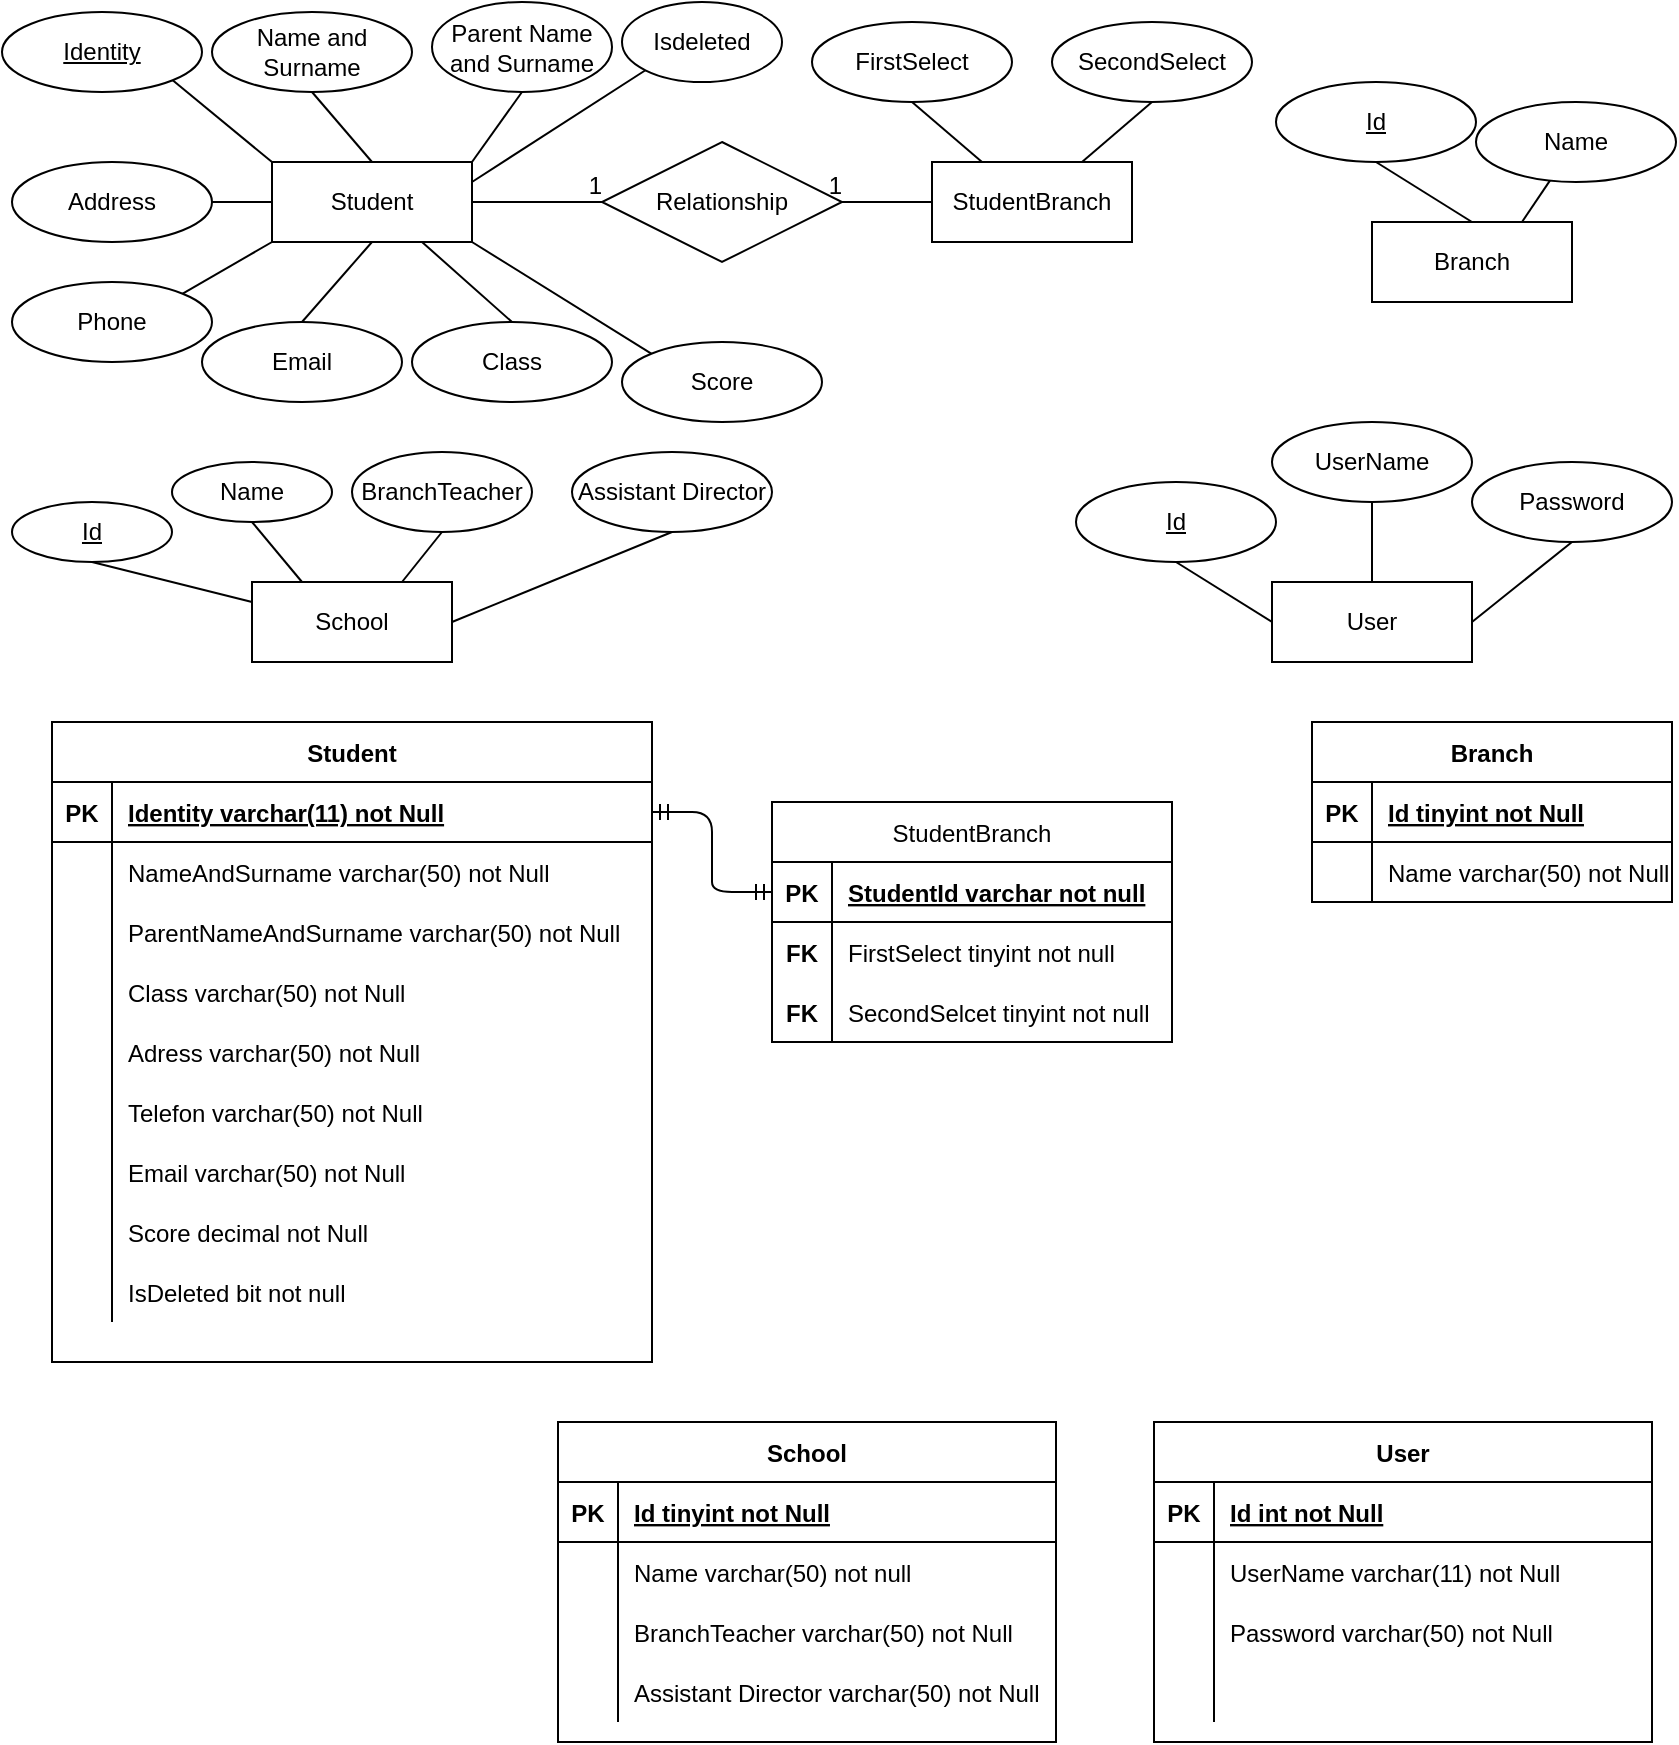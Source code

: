 <mxfile version="14.8.5" type="device"><diagram id="R2lEEEUBdFMjLlhIrx00" name="Page-1"><mxGraphModel dx="1038" dy="579" grid="1" gridSize="10" guides="1" tooltips="1" connect="1" arrows="1" fold="1" page="1" pageScale="1" pageWidth="850" pageHeight="1100" math="0" shadow="0" extFonts="Permanent Marker^https://fonts.googleapis.com/css?family=Permanent+Marker"><root><mxCell id="0"/><mxCell id="1" parent="0"/><mxCell id="97De8J7wqpMZBwGuf4JC-1" value="Student" style="whiteSpace=wrap;html=1;align=center;" parent="1" vertex="1"><mxGeometry x="140" y="90" width="100" height="40" as="geometry"/></mxCell><mxCell id="97De8J7wqpMZBwGuf4JC-2" value="Identity" style="ellipse;whiteSpace=wrap;html=1;align=center;fontStyle=4;" parent="1" vertex="1"><mxGeometry x="5" y="15" width="100" height="40" as="geometry"/></mxCell><mxCell id="97De8J7wqpMZBwGuf4JC-3" value="" style="endArrow=none;html=1;rounded=0;exitX=1;exitY=1;exitDx=0;exitDy=0;entryX=0;entryY=0;entryDx=0;entryDy=0;" parent="1" source="97De8J7wqpMZBwGuf4JC-2" target="97De8J7wqpMZBwGuf4JC-1" edge="1"><mxGeometry relative="1" as="geometry"><mxPoint x="340" y="200" as="sourcePoint"/><mxPoint x="500" y="200" as="targetPoint"/></mxGeometry></mxCell><mxCell id="97De8J7wqpMZBwGuf4JC-4" value="Name and Surname" style="ellipse;whiteSpace=wrap;html=1;align=center;" parent="1" vertex="1"><mxGeometry x="110" y="15" width="100" height="40" as="geometry"/></mxCell><mxCell id="97De8J7wqpMZBwGuf4JC-5" value="" style="endArrow=none;html=1;rounded=0;exitX=0.5;exitY=0;exitDx=0;exitDy=0;entryX=0.5;entryY=1;entryDx=0;entryDy=0;" parent="1" source="97De8J7wqpMZBwGuf4JC-1" target="97De8J7wqpMZBwGuf4JC-4" edge="1"><mxGeometry relative="1" as="geometry"><mxPoint x="340" y="200" as="sourcePoint"/><mxPoint x="500" y="200" as="targetPoint"/></mxGeometry></mxCell><mxCell id="97De8J7wqpMZBwGuf4JC-6" value="Parent Name and Surname" style="ellipse;whiteSpace=wrap;html=1;align=center;" parent="1" vertex="1"><mxGeometry x="220" y="10" width="90" height="45" as="geometry"/></mxCell><mxCell id="97De8J7wqpMZBwGuf4JC-7" value="" style="endArrow=none;html=1;rounded=0;exitX=1;exitY=0;exitDx=0;exitDy=0;entryX=0.5;entryY=1;entryDx=0;entryDy=0;" parent="1" source="97De8J7wqpMZBwGuf4JC-1" target="97De8J7wqpMZBwGuf4JC-6" edge="1"><mxGeometry relative="1" as="geometry"><mxPoint x="340" y="190" as="sourcePoint"/><mxPoint x="500" y="190" as="targetPoint"/></mxGeometry></mxCell><mxCell id="97De8J7wqpMZBwGuf4JC-8" value="Address" style="ellipse;whiteSpace=wrap;html=1;align=center;" parent="1" vertex="1"><mxGeometry x="10" y="90" width="100" height="40" as="geometry"/></mxCell><mxCell id="97De8J7wqpMZBwGuf4JC-9" value="" style="endArrow=none;html=1;rounded=0;exitX=1;exitY=0.5;exitDx=0;exitDy=0;entryX=0;entryY=0.5;entryDx=0;entryDy=0;" parent="1" source="97De8J7wqpMZBwGuf4JC-8" target="97De8J7wqpMZBwGuf4JC-1" edge="1"><mxGeometry relative="1" as="geometry"><mxPoint x="340" y="190" as="sourcePoint"/><mxPoint x="150" y="130" as="targetPoint"/></mxGeometry></mxCell><mxCell id="97De8J7wqpMZBwGuf4JC-10" value="Phone" style="ellipse;whiteSpace=wrap;html=1;align=center;" parent="1" vertex="1"><mxGeometry x="10" y="150" width="100" height="40" as="geometry"/></mxCell><mxCell id="97De8J7wqpMZBwGuf4JC-11" value="Email" style="ellipse;whiteSpace=wrap;html=1;align=center;" parent="1" vertex="1"><mxGeometry x="105" y="170" width="100" height="40" as="geometry"/></mxCell><mxCell id="97De8J7wqpMZBwGuf4JC-12" value="" style="endArrow=none;html=1;rounded=0;exitX=1;exitY=0;exitDx=0;exitDy=0;entryX=0;entryY=1;entryDx=0;entryDy=0;" parent="1" source="97De8J7wqpMZBwGuf4JC-10" target="97De8J7wqpMZBwGuf4JC-1" edge="1"><mxGeometry relative="1" as="geometry"><mxPoint x="340" y="190" as="sourcePoint"/><mxPoint x="500" y="190" as="targetPoint"/></mxGeometry></mxCell><mxCell id="97De8J7wqpMZBwGuf4JC-13" value="" style="endArrow=none;html=1;rounded=0;exitX=0.5;exitY=0;exitDx=0;exitDy=0;entryX=0.5;entryY=1;entryDx=0;entryDy=0;" parent="1" source="97De8J7wqpMZBwGuf4JC-11" target="97De8J7wqpMZBwGuf4JC-1" edge="1"><mxGeometry relative="1" as="geometry"><mxPoint x="340" y="190" as="sourcePoint"/><mxPoint x="500" y="190" as="targetPoint"/></mxGeometry></mxCell><mxCell id="97De8J7wqpMZBwGuf4JC-14" value="Branch" style="whiteSpace=wrap;html=1;align=center;" parent="1" vertex="1"><mxGeometry x="690" y="120" width="100" height="40" as="geometry"/></mxCell><mxCell id="97De8J7wqpMZBwGuf4JC-15" value="Id" style="ellipse;whiteSpace=wrap;html=1;align=center;fontStyle=4;" parent="1" vertex="1"><mxGeometry x="642" y="50" width="100" height="40" as="geometry"/></mxCell><mxCell id="97De8J7wqpMZBwGuf4JC-16" value="" style="endArrow=none;html=1;rounded=0;exitX=0.5;exitY=1;exitDx=0;exitDy=0;entryX=0.5;entryY=0;entryDx=0;entryDy=0;" parent="1" source="97De8J7wqpMZBwGuf4JC-15" target="97De8J7wqpMZBwGuf4JC-14" edge="1"><mxGeometry relative="1" as="geometry"><mxPoint x="340" y="180" as="sourcePoint"/><mxPoint x="500" y="180" as="targetPoint"/></mxGeometry></mxCell><mxCell id="97De8J7wqpMZBwGuf4JC-17" value="Name" style="ellipse;whiteSpace=wrap;html=1;align=center;" parent="1" vertex="1"><mxGeometry x="742" y="60" width="100" height="40" as="geometry"/></mxCell><mxCell id="97De8J7wqpMZBwGuf4JC-18" value="" style="endArrow=none;html=1;rounded=0;exitX=0.75;exitY=0;exitDx=0;exitDy=0;" parent="1" source="97De8J7wqpMZBwGuf4JC-14" target="97De8J7wqpMZBwGuf4JC-17" edge="1"><mxGeometry relative="1" as="geometry"><mxPoint x="340" y="180" as="sourcePoint"/><mxPoint x="500" y="180" as="targetPoint"/></mxGeometry></mxCell><mxCell id="97De8J7wqpMZBwGuf4JC-25" value="FirstSelect" style="ellipse;whiteSpace=wrap;html=1;align=center;" parent="1" vertex="1"><mxGeometry x="410" y="20" width="100" height="40" as="geometry"/></mxCell><mxCell id="97De8J7wqpMZBwGuf4JC-26" value="SecondSelect" style="ellipse;whiteSpace=wrap;html=1;align=center;" parent="1" vertex="1"><mxGeometry x="530" y="20" width="100" height="40" as="geometry"/></mxCell><mxCell id="97De8J7wqpMZBwGuf4JC-27" value="" style="endArrow=none;html=1;rounded=0;entryX=0.5;entryY=1;entryDx=0;entryDy=0;exitX=0.25;exitY=0;exitDx=0;exitDy=0;" parent="1" source="XwxgUfTEOvH35f6z89Vo-7" target="97De8J7wqpMZBwGuf4JC-25" edge="1"><mxGeometry relative="1" as="geometry"><mxPoint x="464" y="80" as="sourcePoint"/><mxPoint x="442" y="60" as="targetPoint"/></mxGeometry></mxCell><mxCell id="97De8J7wqpMZBwGuf4JC-28" value="" style="endArrow=none;html=1;rounded=0;exitX=0.75;exitY=0;exitDx=0;exitDy=0;entryX=0.5;entryY=1;entryDx=0;entryDy=0;" parent="1" source="XwxgUfTEOvH35f6z89Vo-7" target="97De8J7wqpMZBwGuf4JC-26" edge="1"><mxGeometry relative="1" as="geometry"><mxPoint x="512.0" y="95" as="sourcePoint"/><mxPoint x="540" y="70" as="targetPoint"/></mxGeometry></mxCell><mxCell id="97De8J7wqpMZBwGuf4JC-31" value="Class" style="ellipse;whiteSpace=wrap;html=1;align=center;" parent="1" vertex="1"><mxGeometry x="210" y="170" width="100" height="40" as="geometry"/></mxCell><mxCell id="97De8J7wqpMZBwGuf4JC-32" value="" style="endArrow=none;html=1;rounded=0;entryX=0.5;entryY=0;entryDx=0;entryDy=0;exitX=0.75;exitY=1;exitDx=0;exitDy=0;" parent="1" source="97De8J7wqpMZBwGuf4JC-1" target="97De8J7wqpMZBwGuf4JC-31" edge="1"><mxGeometry relative="1" as="geometry"><mxPoint x="250" y="140" as="sourcePoint"/><mxPoint x="290" y="150" as="targetPoint"/></mxGeometry></mxCell><mxCell id="97De8J7wqpMZBwGuf4JC-33" value="School" style="whiteSpace=wrap;html=1;align=center;" parent="1" vertex="1"><mxGeometry x="130" y="300" width="100" height="40" as="geometry"/></mxCell><mxCell id="97De8J7wqpMZBwGuf4JC-34" value="Id" style="ellipse;whiteSpace=wrap;html=1;align=center;fontStyle=4;" parent="1" vertex="1"><mxGeometry x="10" y="260" width="80" height="30" as="geometry"/></mxCell><mxCell id="97De8J7wqpMZBwGuf4JC-35" value="Name" style="ellipse;whiteSpace=wrap;html=1;align=center;" parent="1" vertex="1"><mxGeometry x="90" y="240" width="80" height="30" as="geometry"/></mxCell><mxCell id="97De8J7wqpMZBwGuf4JC-36" value="BranchTeacher" style="ellipse;whiteSpace=wrap;html=1;align=center;" parent="1" vertex="1"><mxGeometry x="180" y="235" width="90" height="40" as="geometry"/></mxCell><mxCell id="97De8J7wqpMZBwGuf4JC-37" value="Assistant Director" style="ellipse;whiteSpace=wrap;html=1;align=center;" parent="1" vertex="1"><mxGeometry x="290" y="235" width="100" height="40" as="geometry"/></mxCell><mxCell id="97De8J7wqpMZBwGuf4JC-38" value="" style="endArrow=none;html=1;rounded=0;exitX=0.5;exitY=1;exitDx=0;exitDy=0;entryX=0;entryY=0.25;entryDx=0;entryDy=0;" parent="1" source="97De8J7wqpMZBwGuf4JC-34" target="97De8J7wqpMZBwGuf4JC-33" edge="1"><mxGeometry relative="1" as="geometry"><mxPoint x="340" y="280" as="sourcePoint"/><mxPoint x="500" y="280" as="targetPoint"/></mxGeometry></mxCell><mxCell id="97De8J7wqpMZBwGuf4JC-39" value="" style="endArrow=none;html=1;rounded=0;exitX=0.25;exitY=0;exitDx=0;exitDy=0;entryX=0.5;entryY=1;entryDx=0;entryDy=0;" parent="1" source="97De8J7wqpMZBwGuf4JC-33" target="97De8J7wqpMZBwGuf4JC-35" edge="1"><mxGeometry relative="1" as="geometry"><mxPoint x="340" y="280" as="sourcePoint"/><mxPoint x="500" y="280" as="targetPoint"/></mxGeometry></mxCell><mxCell id="97De8J7wqpMZBwGuf4JC-40" value="" style="endArrow=none;html=1;rounded=0;entryX=0.5;entryY=1;entryDx=0;entryDy=0;exitX=0.75;exitY=0;exitDx=0;exitDy=0;" parent="1" source="97De8J7wqpMZBwGuf4JC-33" target="97De8J7wqpMZBwGuf4JC-36" edge="1"><mxGeometry relative="1" as="geometry"><mxPoint x="200" y="290" as="sourcePoint"/><mxPoint x="220" y="280" as="targetPoint"/></mxGeometry></mxCell><mxCell id="97De8J7wqpMZBwGuf4JC-41" value="" style="endArrow=none;html=1;rounded=0;exitX=1;exitY=0.5;exitDx=0;exitDy=0;entryX=0.5;entryY=1;entryDx=0;entryDy=0;" parent="1" source="97De8J7wqpMZBwGuf4JC-33" target="97De8J7wqpMZBwGuf4JC-37" edge="1"><mxGeometry relative="1" as="geometry"><mxPoint x="340" y="280" as="sourcePoint"/><mxPoint x="500" y="280" as="targetPoint"/></mxGeometry></mxCell><mxCell id="97De8J7wqpMZBwGuf4JC-42" value="Student" style="shape=table;startSize=30;container=1;collapsible=1;childLayout=tableLayout;fixedRows=1;rowLines=0;fontStyle=1;align=center;resizeLast=1;" parent="1" vertex="1"><mxGeometry x="30" y="370" width="300" height="320" as="geometry"/></mxCell><mxCell id="97De8J7wqpMZBwGuf4JC-43" value="" style="shape=partialRectangle;collapsible=0;dropTarget=0;pointerEvents=0;fillColor=none;top=0;left=0;bottom=1;right=0;points=[[0,0.5],[1,0.5]];portConstraint=eastwest;" parent="97De8J7wqpMZBwGuf4JC-42" vertex="1"><mxGeometry y="30" width="300" height="30" as="geometry"/></mxCell><mxCell id="97De8J7wqpMZBwGuf4JC-44" value="PK" style="shape=partialRectangle;connectable=0;fillColor=none;top=0;left=0;bottom=0;right=0;fontStyle=1;overflow=hidden;" parent="97De8J7wqpMZBwGuf4JC-43" vertex="1"><mxGeometry width="30" height="30" as="geometry"/></mxCell><mxCell id="97De8J7wqpMZBwGuf4JC-45" value="Identity varchar(11) not Null" style="shape=partialRectangle;connectable=0;fillColor=none;top=0;left=0;bottom=0;right=0;align=left;spacingLeft=6;fontStyle=5;overflow=hidden;" parent="97De8J7wqpMZBwGuf4JC-43" vertex="1"><mxGeometry x="30" width="270" height="30" as="geometry"/></mxCell><mxCell id="97De8J7wqpMZBwGuf4JC-46" value="" style="shape=partialRectangle;collapsible=0;dropTarget=0;pointerEvents=0;fillColor=none;top=0;left=0;bottom=0;right=0;points=[[0,0.5],[1,0.5]];portConstraint=eastwest;" parent="97De8J7wqpMZBwGuf4JC-42" vertex="1"><mxGeometry y="60" width="300" height="30" as="geometry"/></mxCell><mxCell id="97De8J7wqpMZBwGuf4JC-47" value="" style="shape=partialRectangle;connectable=0;fillColor=none;top=0;left=0;bottom=0;right=0;editable=1;overflow=hidden;" parent="97De8J7wqpMZBwGuf4JC-46" vertex="1"><mxGeometry width="30" height="30" as="geometry"/></mxCell><mxCell id="97De8J7wqpMZBwGuf4JC-48" value="NameAndSurname varchar(50) not Null" style="shape=partialRectangle;connectable=0;fillColor=none;top=0;left=0;bottom=0;right=0;align=left;spacingLeft=6;overflow=hidden;" parent="97De8J7wqpMZBwGuf4JC-46" vertex="1"><mxGeometry x="30" width="270" height="30" as="geometry"/></mxCell><mxCell id="97De8J7wqpMZBwGuf4JC-49" value="" style="shape=partialRectangle;collapsible=0;dropTarget=0;pointerEvents=0;fillColor=none;top=0;left=0;bottom=0;right=0;points=[[0,0.5],[1,0.5]];portConstraint=eastwest;" parent="97De8J7wqpMZBwGuf4JC-42" vertex="1"><mxGeometry y="90" width="300" height="30" as="geometry"/></mxCell><mxCell id="97De8J7wqpMZBwGuf4JC-50" value="" style="shape=partialRectangle;connectable=0;fillColor=none;top=0;left=0;bottom=0;right=0;editable=1;overflow=hidden;" parent="97De8J7wqpMZBwGuf4JC-49" vertex="1"><mxGeometry width="30" height="30" as="geometry"/></mxCell><mxCell id="97De8J7wqpMZBwGuf4JC-51" value="ParentNameAndSurname varchar(50) not Null" style="shape=partialRectangle;connectable=0;fillColor=none;top=0;left=0;bottom=0;right=0;align=left;spacingLeft=6;overflow=hidden;" parent="97De8J7wqpMZBwGuf4JC-49" vertex="1"><mxGeometry x="30" width="270" height="30" as="geometry"/></mxCell><mxCell id="97De8J7wqpMZBwGuf4JC-52" value="" style="shape=partialRectangle;collapsible=0;dropTarget=0;pointerEvents=0;fillColor=none;top=0;left=0;bottom=0;right=0;points=[[0,0.5],[1,0.5]];portConstraint=eastwest;" parent="97De8J7wqpMZBwGuf4JC-42" vertex="1"><mxGeometry y="120" width="300" height="30" as="geometry"/></mxCell><mxCell id="97De8J7wqpMZBwGuf4JC-53" value="" style="shape=partialRectangle;connectable=0;fillColor=none;top=0;left=0;bottom=0;right=0;editable=1;overflow=hidden;" parent="97De8J7wqpMZBwGuf4JC-52" vertex="1"><mxGeometry width="30" height="30" as="geometry"/></mxCell><mxCell id="97De8J7wqpMZBwGuf4JC-54" value="Class varchar(50) not Null" style="shape=partialRectangle;connectable=0;fillColor=none;top=0;left=0;bottom=0;right=0;align=left;spacingLeft=6;overflow=hidden;" parent="97De8J7wqpMZBwGuf4JC-52" vertex="1"><mxGeometry x="30" width="270" height="30" as="geometry"/></mxCell><mxCell id="97De8J7wqpMZBwGuf4JC-55" value="" style="shape=partialRectangle;collapsible=0;dropTarget=0;pointerEvents=0;fillColor=none;top=0;left=0;bottom=0;right=0;points=[[0,0.5],[1,0.5]];portConstraint=eastwest;" parent="97De8J7wqpMZBwGuf4JC-42" vertex="1"><mxGeometry y="150" width="300" height="30" as="geometry"/></mxCell><mxCell id="97De8J7wqpMZBwGuf4JC-56" value="" style="shape=partialRectangle;connectable=0;fillColor=none;top=0;left=0;bottom=0;right=0;editable=1;overflow=hidden;" parent="97De8J7wqpMZBwGuf4JC-55" vertex="1"><mxGeometry width="30" height="30" as="geometry"/></mxCell><mxCell id="97De8J7wqpMZBwGuf4JC-57" value="Adress varchar(50) not Null" style="shape=partialRectangle;connectable=0;fillColor=none;top=0;left=0;bottom=0;right=0;align=left;spacingLeft=6;overflow=hidden;" parent="97De8J7wqpMZBwGuf4JC-55" vertex="1"><mxGeometry x="30" width="270" height="30" as="geometry"/></mxCell><mxCell id="97De8J7wqpMZBwGuf4JC-58" value="" style="shape=partialRectangle;collapsible=0;dropTarget=0;pointerEvents=0;fillColor=none;top=0;left=0;bottom=0;right=0;points=[[0,0.5],[1,0.5]];portConstraint=eastwest;" parent="97De8J7wqpMZBwGuf4JC-42" vertex="1"><mxGeometry y="180" width="300" height="30" as="geometry"/></mxCell><mxCell id="97De8J7wqpMZBwGuf4JC-59" value="" style="shape=partialRectangle;connectable=0;fillColor=none;top=0;left=0;bottom=0;right=0;editable=1;overflow=hidden;" parent="97De8J7wqpMZBwGuf4JC-58" vertex="1"><mxGeometry width="30" height="30" as="geometry"/></mxCell><mxCell id="97De8J7wqpMZBwGuf4JC-60" value="Telefon varchar(50) not Null" style="shape=partialRectangle;connectable=0;fillColor=none;top=0;left=0;bottom=0;right=0;align=left;spacingLeft=6;overflow=hidden;" parent="97De8J7wqpMZBwGuf4JC-58" vertex="1"><mxGeometry x="30" width="270" height="30" as="geometry"/></mxCell><mxCell id="97De8J7wqpMZBwGuf4JC-61" value="" style="shape=partialRectangle;collapsible=0;dropTarget=0;pointerEvents=0;fillColor=none;top=0;left=0;bottom=0;right=0;points=[[0,0.5],[1,0.5]];portConstraint=eastwest;" parent="97De8J7wqpMZBwGuf4JC-42" vertex="1"><mxGeometry y="210" width="300" height="30" as="geometry"/></mxCell><mxCell id="97De8J7wqpMZBwGuf4JC-62" value="" style="shape=partialRectangle;connectable=0;fillColor=none;top=0;left=0;bottom=0;right=0;editable=1;overflow=hidden;" parent="97De8J7wqpMZBwGuf4JC-61" vertex="1"><mxGeometry width="30" height="30" as="geometry"/></mxCell><mxCell id="97De8J7wqpMZBwGuf4JC-63" value="Email varchar(50) not Null" style="shape=partialRectangle;connectable=0;fillColor=none;top=0;left=0;bottom=0;right=0;align=left;spacingLeft=6;overflow=hidden;" parent="97De8J7wqpMZBwGuf4JC-61" vertex="1"><mxGeometry x="30" width="270" height="30" as="geometry"/></mxCell><mxCell id="vml99nLwDHOXrEJTXJeu-4" value="" style="shape=partialRectangle;collapsible=0;dropTarget=0;pointerEvents=0;fillColor=none;top=0;left=0;bottom=0;right=0;points=[[0,0.5],[1,0.5]];portConstraint=eastwest;" parent="97De8J7wqpMZBwGuf4JC-42" vertex="1"><mxGeometry y="240" width="300" height="30" as="geometry"/></mxCell><mxCell id="vml99nLwDHOXrEJTXJeu-5" value="" style="shape=partialRectangle;connectable=0;fillColor=none;top=0;left=0;bottom=0;right=0;editable=1;overflow=hidden;" parent="vml99nLwDHOXrEJTXJeu-4" vertex="1"><mxGeometry width="30" height="30" as="geometry"/></mxCell><mxCell id="vml99nLwDHOXrEJTXJeu-6" value="Score decimal not Null" style="shape=partialRectangle;connectable=0;fillColor=none;top=0;left=0;bottom=0;right=0;align=left;spacingLeft=6;overflow=hidden;" parent="vml99nLwDHOXrEJTXJeu-4" vertex="1"><mxGeometry x="30" width="270" height="30" as="geometry"/></mxCell><mxCell id="97De8J7wqpMZBwGuf4JC-107" value="" style="shape=partialRectangle;collapsible=0;dropTarget=0;pointerEvents=0;fillColor=none;top=0;left=0;bottom=0;right=0;points=[[0,0.5],[1,0.5]];portConstraint=eastwest;" parent="97De8J7wqpMZBwGuf4JC-42" vertex="1"><mxGeometry y="270" width="300" height="30" as="geometry"/></mxCell><mxCell id="97De8J7wqpMZBwGuf4JC-108" value="" style="shape=partialRectangle;connectable=0;fillColor=none;top=0;left=0;bottom=0;right=0;editable=1;overflow=hidden;fontStyle=1" parent="97De8J7wqpMZBwGuf4JC-107" vertex="1"><mxGeometry width="30" height="30" as="geometry"/></mxCell><mxCell id="97De8J7wqpMZBwGuf4JC-109" value="IsDeleted bit not null" style="shape=partialRectangle;connectable=0;fillColor=none;top=0;left=0;bottom=0;right=0;align=left;spacingLeft=6;overflow=hidden;" parent="97De8J7wqpMZBwGuf4JC-107" vertex="1"><mxGeometry x="30" width="270" height="30" as="geometry"/></mxCell><mxCell id="97De8J7wqpMZBwGuf4JC-64" value="Branch" style="shape=table;startSize=30;container=1;collapsible=1;childLayout=tableLayout;fixedRows=1;rowLines=0;fontStyle=1;align=center;resizeLast=1;" parent="1" vertex="1"><mxGeometry x="660" y="370" width="180" height="90" as="geometry"/></mxCell><mxCell id="97De8J7wqpMZBwGuf4JC-65" value="" style="shape=partialRectangle;collapsible=0;dropTarget=0;pointerEvents=0;fillColor=none;top=0;left=0;bottom=1;right=0;points=[[0,0.5],[1,0.5]];portConstraint=eastwest;" parent="97De8J7wqpMZBwGuf4JC-64" vertex="1"><mxGeometry y="30" width="180" height="30" as="geometry"/></mxCell><mxCell id="97De8J7wqpMZBwGuf4JC-66" value="PK" style="shape=partialRectangle;connectable=0;fillColor=none;top=0;left=0;bottom=0;right=0;fontStyle=1;overflow=hidden;" parent="97De8J7wqpMZBwGuf4JC-65" vertex="1"><mxGeometry width="30" height="30" as="geometry"/></mxCell><mxCell id="97De8J7wqpMZBwGuf4JC-67" value="Id tinyint not Null" style="shape=partialRectangle;connectable=0;fillColor=none;top=0;left=0;bottom=0;right=0;align=left;spacingLeft=6;fontStyle=5;overflow=hidden;" parent="97De8J7wqpMZBwGuf4JC-65" vertex="1"><mxGeometry x="30" width="150" height="30" as="geometry"/></mxCell><mxCell id="97De8J7wqpMZBwGuf4JC-68" value="" style="shape=partialRectangle;collapsible=0;dropTarget=0;pointerEvents=0;fillColor=none;top=0;left=0;bottom=0;right=0;points=[[0,0.5],[1,0.5]];portConstraint=eastwest;" parent="97De8J7wqpMZBwGuf4JC-64" vertex="1"><mxGeometry y="60" width="180" height="30" as="geometry"/></mxCell><mxCell id="97De8J7wqpMZBwGuf4JC-69" value="" style="shape=partialRectangle;connectable=0;fillColor=none;top=0;left=0;bottom=0;right=0;editable=1;overflow=hidden;" parent="97De8J7wqpMZBwGuf4JC-68" vertex="1"><mxGeometry width="30" height="30" as="geometry"/></mxCell><mxCell id="97De8J7wqpMZBwGuf4JC-70" value="Name varchar(50) not Null" style="shape=partialRectangle;connectable=0;fillColor=none;top=0;left=0;bottom=0;right=0;align=left;spacingLeft=6;overflow=hidden;" parent="97De8J7wqpMZBwGuf4JC-68" vertex="1"><mxGeometry x="30" width="150" height="30" as="geometry"/></mxCell><mxCell id="97De8J7wqpMZBwGuf4JC-77" value="StudentBranch" style="shape=table;startSize=30;container=1;collapsible=1;childLayout=tableLayout;fixedRows=1;rowLines=0;fontStyle=0;align=center;resizeLast=1;" parent="1" vertex="1"><mxGeometry x="390" y="410" width="200" height="120" as="geometry"/></mxCell><mxCell id="97De8J7wqpMZBwGuf4JC-78" value="" style="shape=partialRectangle;collapsible=0;dropTarget=0;pointerEvents=0;fillColor=none;top=0;left=0;bottom=1;right=0;points=[[0,0.5],[1,0.5]];portConstraint=eastwest;" parent="97De8J7wqpMZBwGuf4JC-77" vertex="1"><mxGeometry y="30" width="200" height="30" as="geometry"/></mxCell><mxCell id="97De8J7wqpMZBwGuf4JC-79" value="PK" style="shape=partialRectangle;connectable=0;fillColor=none;top=0;left=0;bottom=0;right=0;fontStyle=1;overflow=hidden;" parent="97De8J7wqpMZBwGuf4JC-78" vertex="1"><mxGeometry width="30" height="30" as="geometry"/></mxCell><mxCell id="97De8J7wqpMZBwGuf4JC-80" value="StudentId varchar not null" style="shape=partialRectangle;connectable=0;fillColor=none;top=0;left=0;bottom=0;right=0;align=left;spacingLeft=6;fontStyle=5;overflow=hidden;" parent="97De8J7wqpMZBwGuf4JC-78" vertex="1"><mxGeometry x="30" width="170" height="30" as="geometry"/></mxCell><mxCell id="97De8J7wqpMZBwGuf4JC-84" value="" style="shape=partialRectangle;collapsible=0;dropTarget=0;pointerEvents=0;fillColor=none;top=0;left=0;bottom=0;right=0;points=[[0,0.5],[1,0.5]];portConstraint=eastwest;" parent="97De8J7wqpMZBwGuf4JC-77" vertex="1"><mxGeometry y="60" width="200" height="30" as="geometry"/></mxCell><mxCell id="97De8J7wqpMZBwGuf4JC-85" value="FK" style="shape=partialRectangle;connectable=0;fillColor=none;top=0;left=0;bottom=0;right=0;editable=1;overflow=hidden;fontStyle=1" parent="97De8J7wqpMZBwGuf4JC-84" vertex="1"><mxGeometry width="30" height="30" as="geometry"/></mxCell><mxCell id="97De8J7wqpMZBwGuf4JC-86" value="FirstSelect tinyint not null" style="shape=partialRectangle;connectable=0;fillColor=none;top=0;left=0;bottom=0;right=0;align=left;spacingLeft=6;overflow=hidden;" parent="97De8J7wqpMZBwGuf4JC-84" vertex="1"><mxGeometry x="30" width="170" height="30" as="geometry"/></mxCell><mxCell id="97De8J7wqpMZBwGuf4JC-87" value="" style="shape=partialRectangle;collapsible=0;dropTarget=0;pointerEvents=0;fillColor=none;top=0;left=0;bottom=0;right=0;points=[[0,0.5],[1,0.5]];portConstraint=eastwest;" parent="97De8J7wqpMZBwGuf4JC-77" vertex="1"><mxGeometry y="90" width="200" height="30" as="geometry"/></mxCell><mxCell id="97De8J7wqpMZBwGuf4JC-88" value="FK" style="shape=partialRectangle;connectable=0;fillColor=none;top=0;left=0;bottom=0;right=0;editable=1;overflow=hidden;fontStyle=1" parent="97De8J7wqpMZBwGuf4JC-87" vertex="1"><mxGeometry width="30" height="30" as="geometry"/></mxCell><mxCell id="97De8J7wqpMZBwGuf4JC-89" value="SecondSelcet tinyint not null" style="shape=partialRectangle;connectable=0;fillColor=none;top=0;left=0;bottom=0;right=0;align=left;spacingLeft=6;overflow=hidden;" parent="97De8J7wqpMZBwGuf4JC-87" vertex="1"><mxGeometry x="30" width="170" height="30" as="geometry"/></mxCell><mxCell id="97De8J7wqpMZBwGuf4JC-94" value="School" style="shape=table;startSize=30;container=1;collapsible=1;childLayout=tableLayout;fixedRows=1;rowLines=0;fontStyle=1;align=center;resizeLast=1;" parent="1" vertex="1"><mxGeometry x="283" y="720" width="249" height="160" as="geometry"/></mxCell><mxCell id="97De8J7wqpMZBwGuf4JC-95" value="" style="shape=partialRectangle;collapsible=0;dropTarget=0;pointerEvents=0;fillColor=none;top=0;left=0;bottom=1;right=0;points=[[0,0.5],[1,0.5]];portConstraint=eastwest;" parent="97De8J7wqpMZBwGuf4JC-94" vertex="1"><mxGeometry y="30" width="249" height="30" as="geometry"/></mxCell><mxCell id="97De8J7wqpMZBwGuf4JC-96" value="PK" style="shape=partialRectangle;connectable=0;fillColor=none;top=0;left=0;bottom=0;right=0;fontStyle=1;overflow=hidden;" parent="97De8J7wqpMZBwGuf4JC-95" vertex="1"><mxGeometry width="30" height="30" as="geometry"/></mxCell><mxCell id="97De8J7wqpMZBwGuf4JC-97" value="Id tinyint not Null" style="shape=partialRectangle;connectable=0;fillColor=none;top=0;left=0;bottom=0;right=0;align=left;spacingLeft=6;fontStyle=5;overflow=hidden;" parent="97De8J7wqpMZBwGuf4JC-95" vertex="1"><mxGeometry x="30" width="219" height="30" as="geometry"/></mxCell><mxCell id="97De8J7wqpMZBwGuf4JC-98" value="" style="shape=partialRectangle;collapsible=0;dropTarget=0;pointerEvents=0;fillColor=none;top=0;left=0;bottom=0;right=0;points=[[0,0.5],[1,0.5]];portConstraint=eastwest;" parent="97De8J7wqpMZBwGuf4JC-94" vertex="1"><mxGeometry y="60" width="249" height="30" as="geometry"/></mxCell><mxCell id="97De8J7wqpMZBwGuf4JC-99" value="" style="shape=partialRectangle;connectable=0;fillColor=none;top=0;left=0;bottom=0;right=0;editable=1;overflow=hidden;" parent="97De8J7wqpMZBwGuf4JC-98" vertex="1"><mxGeometry width="30" height="30" as="geometry"/></mxCell><mxCell id="97De8J7wqpMZBwGuf4JC-100" value="Name varchar(50) not null" style="shape=partialRectangle;connectable=0;fillColor=none;top=0;left=0;bottom=0;right=0;align=left;spacingLeft=6;overflow=hidden;" parent="97De8J7wqpMZBwGuf4JC-98" vertex="1"><mxGeometry x="30" width="219" height="30" as="geometry"/></mxCell><mxCell id="97De8J7wqpMZBwGuf4JC-101" value="" style="shape=partialRectangle;collapsible=0;dropTarget=0;pointerEvents=0;fillColor=none;top=0;left=0;bottom=0;right=0;points=[[0,0.5],[1,0.5]];portConstraint=eastwest;" parent="97De8J7wqpMZBwGuf4JC-94" vertex="1"><mxGeometry y="90" width="249" height="30" as="geometry"/></mxCell><mxCell id="97De8J7wqpMZBwGuf4JC-102" value="" style="shape=partialRectangle;connectable=0;fillColor=none;top=0;left=0;bottom=0;right=0;editable=1;overflow=hidden;" parent="97De8J7wqpMZBwGuf4JC-101" vertex="1"><mxGeometry width="30" height="30" as="geometry"/></mxCell><mxCell id="97De8J7wqpMZBwGuf4JC-103" value="BranchTeacher varchar(50) not Null" style="shape=partialRectangle;connectable=0;fillColor=none;top=0;left=0;bottom=0;right=0;align=left;spacingLeft=6;overflow=hidden;" parent="97De8J7wqpMZBwGuf4JC-101" vertex="1"><mxGeometry x="30" width="219" height="30" as="geometry"/></mxCell><mxCell id="97De8J7wqpMZBwGuf4JC-104" value="" style="shape=partialRectangle;collapsible=0;dropTarget=0;pointerEvents=0;fillColor=none;top=0;left=0;bottom=0;right=0;points=[[0,0.5],[1,0.5]];portConstraint=eastwest;" parent="97De8J7wqpMZBwGuf4JC-94" vertex="1"><mxGeometry y="120" width="249" height="30" as="geometry"/></mxCell><mxCell id="97De8J7wqpMZBwGuf4JC-105" value="" style="shape=partialRectangle;connectable=0;fillColor=none;top=0;left=0;bottom=0;right=0;editable=1;overflow=hidden;" parent="97De8J7wqpMZBwGuf4JC-104" vertex="1"><mxGeometry width="30" height="30" as="geometry"/></mxCell><mxCell id="97De8J7wqpMZBwGuf4JC-106" value="Assistant Director varchar(50) not Null" style="shape=partialRectangle;connectable=0;fillColor=none;top=0;left=0;bottom=0;right=0;align=left;spacingLeft=6;overflow=hidden;" parent="97De8J7wqpMZBwGuf4JC-104" vertex="1"><mxGeometry x="30" width="219" height="30" as="geometry"/></mxCell><mxCell id="vml99nLwDHOXrEJTXJeu-1" value="Score" style="ellipse;whiteSpace=wrap;html=1;align=center;" parent="1" vertex="1"><mxGeometry x="315" y="180" width="100" height="40" as="geometry"/></mxCell><mxCell id="vml99nLwDHOXrEJTXJeu-3" value="" style="endArrow=none;html=1;rounded=0;exitX=1;exitY=1;exitDx=0;exitDy=0;entryX=0;entryY=0;entryDx=0;entryDy=0;" parent="1" source="97De8J7wqpMZBwGuf4JC-1" target="vml99nLwDHOXrEJTXJeu-1" edge="1"><mxGeometry relative="1" as="geometry"><mxPoint x="570" y="300" as="sourcePoint"/><mxPoint x="300" y="140" as="targetPoint"/></mxGeometry></mxCell><mxCell id="5dJDabWyMKRMzFHYLf5F-2" value="Id" style="ellipse;whiteSpace=wrap;html=1;align=center;fontStyle=4;" parent="1" vertex="1"><mxGeometry x="542" y="250" width="100" height="40" as="geometry"/></mxCell><mxCell id="5dJDabWyMKRMzFHYLf5F-3" value="User" style="whiteSpace=wrap;html=1;align=center;" parent="1" vertex="1"><mxGeometry x="640" y="300" width="100" height="40" as="geometry"/></mxCell><mxCell id="5dJDabWyMKRMzFHYLf5F-4" value="UserName" style="ellipse;whiteSpace=wrap;html=1;align=center;" parent="1" vertex="1"><mxGeometry x="640" y="220" width="100" height="40" as="geometry"/></mxCell><mxCell id="5dJDabWyMKRMzFHYLf5F-5" value="Password" style="ellipse;whiteSpace=wrap;html=1;align=center;" parent="1" vertex="1"><mxGeometry x="740" y="240" width="100" height="40" as="geometry"/></mxCell><mxCell id="5dJDabWyMKRMzFHYLf5F-6" value="" style="endArrow=none;html=1;rounded=0;exitX=0.5;exitY=1;exitDx=0;exitDy=0;entryX=0;entryY=0.5;entryDx=0;entryDy=0;" parent="1" source="5dJDabWyMKRMzFHYLf5F-2" target="5dJDabWyMKRMzFHYLf5F-3" edge="1"><mxGeometry relative="1" as="geometry"><mxPoint x="350" y="380" as="sourcePoint"/><mxPoint x="510" y="380" as="targetPoint"/></mxGeometry></mxCell><mxCell id="5dJDabWyMKRMzFHYLf5F-7" value="" style="endArrow=none;html=1;rounded=0;exitX=0.5;exitY=1;exitDx=0;exitDy=0;entryX=0.5;entryY=0;entryDx=0;entryDy=0;" parent="1" source="5dJDabWyMKRMzFHYLf5F-4" target="5dJDabWyMKRMzFHYLf5F-3" edge="1"><mxGeometry relative="1" as="geometry"><mxPoint x="350" y="380" as="sourcePoint"/><mxPoint x="510" y="380" as="targetPoint"/></mxGeometry></mxCell><mxCell id="5dJDabWyMKRMzFHYLf5F-8" value="" style="endArrow=none;html=1;rounded=0;entryX=0.5;entryY=1;entryDx=0;entryDy=0;exitX=1;exitY=0.5;exitDx=0;exitDy=0;" parent="1" source="5dJDabWyMKRMzFHYLf5F-3" target="5dJDabWyMKRMzFHYLf5F-5" edge="1"><mxGeometry relative="1" as="geometry"><mxPoint x="350" y="380" as="sourcePoint"/><mxPoint x="510" y="380" as="targetPoint"/></mxGeometry></mxCell><mxCell id="5dJDabWyMKRMzFHYLf5F-9" value="User" style="shape=table;startSize=30;container=1;collapsible=1;childLayout=tableLayout;fixedRows=1;rowLines=0;fontStyle=1;align=center;resizeLast=1;" parent="1" vertex="1"><mxGeometry x="581" y="720" width="249" height="160" as="geometry"/></mxCell><mxCell id="5dJDabWyMKRMzFHYLf5F-10" value="" style="shape=partialRectangle;collapsible=0;dropTarget=0;pointerEvents=0;fillColor=none;top=0;left=0;bottom=1;right=0;points=[[0,0.5],[1,0.5]];portConstraint=eastwest;" parent="5dJDabWyMKRMzFHYLf5F-9" vertex="1"><mxGeometry y="30" width="249" height="30" as="geometry"/></mxCell><mxCell id="5dJDabWyMKRMzFHYLf5F-11" value="PK" style="shape=partialRectangle;connectable=0;fillColor=none;top=0;left=0;bottom=0;right=0;fontStyle=1;overflow=hidden;" parent="5dJDabWyMKRMzFHYLf5F-10" vertex="1"><mxGeometry width="30" height="30" as="geometry"/></mxCell><mxCell id="5dJDabWyMKRMzFHYLf5F-12" value="Id int not Null" style="shape=partialRectangle;connectable=0;fillColor=none;top=0;left=0;bottom=0;right=0;align=left;spacingLeft=6;fontStyle=5;overflow=hidden;" parent="5dJDabWyMKRMzFHYLf5F-10" vertex="1"><mxGeometry x="30" width="219" height="30" as="geometry"/></mxCell><mxCell id="5dJDabWyMKRMzFHYLf5F-13" value="" style="shape=partialRectangle;collapsible=0;dropTarget=0;pointerEvents=0;fillColor=none;top=0;left=0;bottom=0;right=0;points=[[0,0.5],[1,0.5]];portConstraint=eastwest;" parent="5dJDabWyMKRMzFHYLf5F-9" vertex="1"><mxGeometry y="60" width="249" height="30" as="geometry"/></mxCell><mxCell id="5dJDabWyMKRMzFHYLf5F-14" value="" style="shape=partialRectangle;connectable=0;fillColor=none;top=0;left=0;bottom=0;right=0;editable=1;overflow=hidden;" parent="5dJDabWyMKRMzFHYLf5F-13" vertex="1"><mxGeometry width="30" height="30" as="geometry"/></mxCell><mxCell id="5dJDabWyMKRMzFHYLf5F-15" value="UserName varchar(11) not Null" style="shape=partialRectangle;connectable=0;fillColor=none;top=0;left=0;bottom=0;right=0;align=left;spacingLeft=6;overflow=hidden;fontStyle=0" parent="5dJDabWyMKRMzFHYLf5F-13" vertex="1"><mxGeometry x="30" width="219" height="30" as="geometry"/></mxCell><mxCell id="5dJDabWyMKRMzFHYLf5F-16" value="" style="shape=partialRectangle;collapsible=0;dropTarget=0;pointerEvents=0;fillColor=none;top=0;left=0;bottom=0;right=0;points=[[0,0.5],[1,0.5]];portConstraint=eastwest;" parent="5dJDabWyMKRMzFHYLf5F-9" vertex="1"><mxGeometry y="90" width="249" height="30" as="geometry"/></mxCell><mxCell id="5dJDabWyMKRMzFHYLf5F-17" value="" style="shape=partialRectangle;connectable=0;fillColor=none;top=0;left=0;bottom=0;right=0;editable=1;overflow=hidden;" parent="5dJDabWyMKRMzFHYLf5F-16" vertex="1"><mxGeometry width="30" height="30" as="geometry"/></mxCell><mxCell id="5dJDabWyMKRMzFHYLf5F-18" value="Password varchar(50) not Null" style="shape=partialRectangle;connectable=0;fillColor=none;top=0;left=0;bottom=0;right=0;align=left;spacingLeft=6;overflow=hidden;" parent="5dJDabWyMKRMzFHYLf5F-16" vertex="1"><mxGeometry x="30" width="219" height="30" as="geometry"/></mxCell><mxCell id="5dJDabWyMKRMzFHYLf5F-19" value="" style="shape=partialRectangle;collapsible=0;dropTarget=0;pointerEvents=0;fillColor=none;top=0;left=0;bottom=0;right=0;points=[[0,0.5],[1,0.5]];portConstraint=eastwest;" parent="5dJDabWyMKRMzFHYLf5F-9" vertex="1"><mxGeometry y="120" width="249" height="30" as="geometry"/></mxCell><mxCell id="5dJDabWyMKRMzFHYLf5F-20" value="" style="shape=partialRectangle;connectable=0;fillColor=none;top=0;left=0;bottom=0;right=0;editable=1;overflow=hidden;" parent="5dJDabWyMKRMzFHYLf5F-19" vertex="1"><mxGeometry width="30" height="30" as="geometry"/></mxCell><mxCell id="5dJDabWyMKRMzFHYLf5F-21" value="" style="shape=partialRectangle;connectable=0;fillColor=none;top=0;left=0;bottom=0;right=0;align=left;spacingLeft=6;overflow=hidden;" parent="5dJDabWyMKRMzFHYLf5F-19" vertex="1"><mxGeometry x="30" width="219" height="30" as="geometry"/></mxCell><mxCell id="XwxgUfTEOvH35f6z89Vo-7" value="StudentBranch" style="whiteSpace=wrap;html=1;align=center;" parent="1" vertex="1"><mxGeometry x="470" y="90" width="100" height="40" as="geometry"/></mxCell><mxCell id="XwxgUfTEOvH35f6z89Vo-8" value="Relationship" style="shape=rhombus;perimeter=rhombusPerimeter;whiteSpace=wrap;html=1;align=center;" parent="1" vertex="1"><mxGeometry x="305" y="80" width="120" height="60" as="geometry"/></mxCell><mxCell id="XwxgUfTEOvH35f6z89Vo-12" value="" style="endArrow=none;html=1;rounded=0;exitX=1;exitY=0.5;exitDx=0;exitDy=0;entryX=0;entryY=0.5;entryDx=0;entryDy=0;" parent="1" source="97De8J7wqpMZBwGuf4JC-1" target="XwxgUfTEOvH35f6z89Vo-8" edge="1"><mxGeometry relative="1" as="geometry"><mxPoint x="110" y="300" as="sourcePoint"/><mxPoint x="270" y="300" as="targetPoint"/></mxGeometry></mxCell><mxCell id="XwxgUfTEOvH35f6z89Vo-13" value="1" style="resizable=0;html=1;align=right;verticalAlign=bottom;" parent="XwxgUfTEOvH35f6z89Vo-12" connectable="0" vertex="1"><mxGeometry x="1" relative="1" as="geometry"/></mxCell><mxCell id="XwxgUfTEOvH35f6z89Vo-19" value="" style="endArrow=none;html=1;rounded=0;exitX=0;exitY=0.5;exitDx=0;exitDy=0;entryX=1;entryY=0.5;entryDx=0;entryDy=0;" parent="1" source="XwxgUfTEOvH35f6z89Vo-7" target="XwxgUfTEOvH35f6z89Vo-8" edge="1"><mxGeometry relative="1" as="geometry"><mxPoint x="110" y="300" as="sourcePoint"/><mxPoint x="270" y="300" as="targetPoint"/></mxGeometry></mxCell><mxCell id="XwxgUfTEOvH35f6z89Vo-20" value="1" style="resizable=0;html=1;align=right;verticalAlign=bottom;" parent="XwxgUfTEOvH35f6z89Vo-19" connectable="0" vertex="1"><mxGeometry x="1" relative="1" as="geometry"/></mxCell><mxCell id="XwxgUfTEOvH35f6z89Vo-22" value="" style="edgeStyle=entityRelationEdgeStyle;fontSize=12;html=1;endArrow=ERmandOne;startArrow=ERmandOne;entryX=0;entryY=0.5;entryDx=0;entryDy=0;exitX=1;exitY=0.5;exitDx=0;exitDy=0;" parent="1" source="97De8J7wqpMZBwGuf4JC-43" target="97De8J7wqpMZBwGuf4JC-78" edge="1"><mxGeometry width="100" height="100" relative="1" as="geometry"><mxPoint x="340" y="420" as="sourcePoint"/><mxPoint x="240" y="400" as="targetPoint"/></mxGeometry></mxCell><mxCell id="b2sNmt5ziJmdJ6uDGzAf-1" value="Isdeleted" style="ellipse;whiteSpace=wrap;html=1;" vertex="1" parent="1"><mxGeometry x="315" y="10" width="80" height="40" as="geometry"/></mxCell><mxCell id="b2sNmt5ziJmdJ6uDGzAf-2" value="" style="endArrow=none;html=1;rounded=0;exitX=1;exitY=0.25;exitDx=0;exitDy=0;entryX=0;entryY=1;entryDx=0;entryDy=0;" edge="1" parent="1" source="97De8J7wqpMZBwGuf4JC-1" target="b2sNmt5ziJmdJ6uDGzAf-1"><mxGeometry relative="1" as="geometry"><mxPoint x="340" y="300" as="sourcePoint"/><mxPoint x="500" y="300" as="targetPoint"/></mxGeometry></mxCell></root></mxGraphModel></diagram></mxfile>
